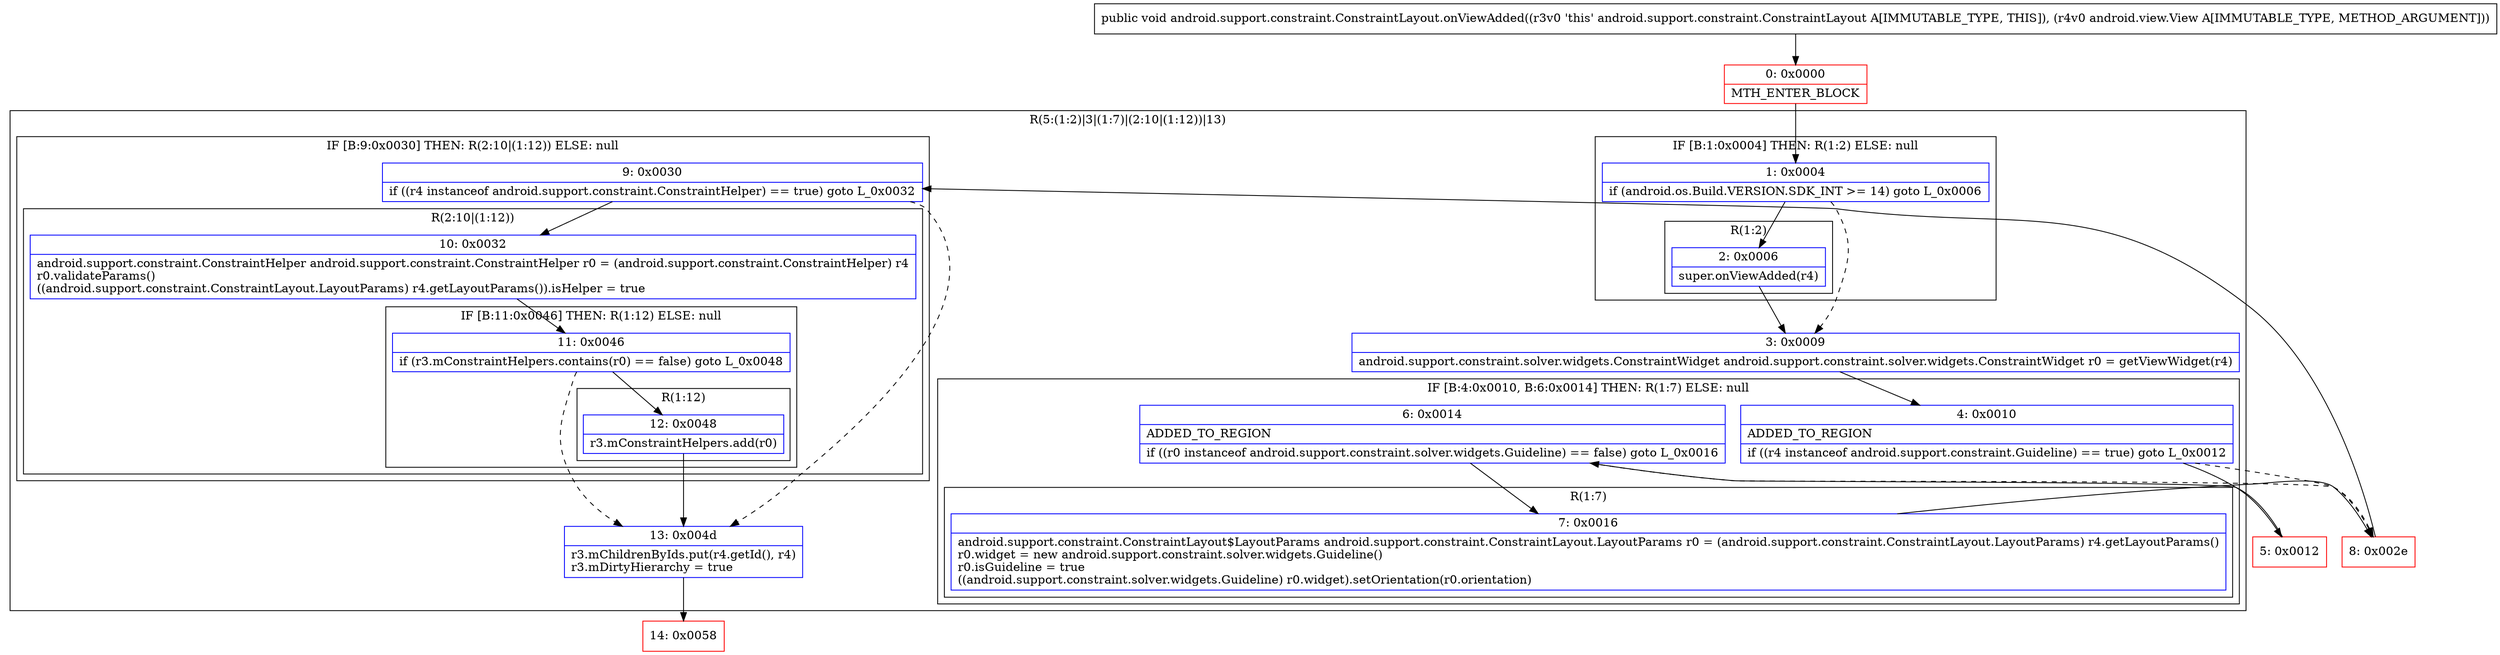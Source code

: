 digraph "CFG forandroid.support.constraint.ConstraintLayout.onViewAdded(Landroid\/view\/View;)V" {
subgraph cluster_Region_2100442676 {
label = "R(5:(1:2)|3|(1:7)|(2:10|(1:12))|13)";
node [shape=record,color=blue];
subgraph cluster_IfRegion_526539284 {
label = "IF [B:1:0x0004] THEN: R(1:2) ELSE: null";
node [shape=record,color=blue];
Node_1 [shape=record,label="{1\:\ 0x0004|if (android.os.Build.VERSION.SDK_INT \>= 14) goto L_0x0006\l}"];
subgraph cluster_Region_1632228627 {
label = "R(1:2)";
node [shape=record,color=blue];
Node_2 [shape=record,label="{2\:\ 0x0006|super.onViewAdded(r4)\l}"];
}
}
Node_3 [shape=record,label="{3\:\ 0x0009|android.support.constraint.solver.widgets.ConstraintWidget android.support.constraint.solver.widgets.ConstraintWidget r0 = getViewWidget(r4)\l}"];
subgraph cluster_IfRegion_483864810 {
label = "IF [B:4:0x0010, B:6:0x0014] THEN: R(1:7) ELSE: null";
node [shape=record,color=blue];
Node_4 [shape=record,label="{4\:\ 0x0010|ADDED_TO_REGION\l|if ((r4 instanceof android.support.constraint.Guideline) == true) goto L_0x0012\l}"];
Node_6 [shape=record,label="{6\:\ 0x0014|ADDED_TO_REGION\l|if ((r0 instanceof android.support.constraint.solver.widgets.Guideline) == false) goto L_0x0016\l}"];
subgraph cluster_Region_459761485 {
label = "R(1:7)";
node [shape=record,color=blue];
Node_7 [shape=record,label="{7\:\ 0x0016|android.support.constraint.ConstraintLayout$LayoutParams android.support.constraint.ConstraintLayout.LayoutParams r0 = (android.support.constraint.ConstraintLayout.LayoutParams) r4.getLayoutParams()\lr0.widget = new android.support.constraint.solver.widgets.Guideline()\lr0.isGuideline = true\l((android.support.constraint.solver.widgets.Guideline) r0.widget).setOrientation(r0.orientation)\l}"];
}
}
subgraph cluster_IfRegion_2136221060 {
label = "IF [B:9:0x0030] THEN: R(2:10|(1:12)) ELSE: null";
node [shape=record,color=blue];
Node_9 [shape=record,label="{9\:\ 0x0030|if ((r4 instanceof android.support.constraint.ConstraintHelper) == true) goto L_0x0032\l}"];
subgraph cluster_Region_473184911 {
label = "R(2:10|(1:12))";
node [shape=record,color=blue];
Node_10 [shape=record,label="{10\:\ 0x0032|android.support.constraint.ConstraintHelper android.support.constraint.ConstraintHelper r0 = (android.support.constraint.ConstraintHelper) r4\lr0.validateParams()\l((android.support.constraint.ConstraintLayout.LayoutParams) r4.getLayoutParams()).isHelper = true\l}"];
subgraph cluster_IfRegion_1383944184 {
label = "IF [B:11:0x0046] THEN: R(1:12) ELSE: null";
node [shape=record,color=blue];
Node_11 [shape=record,label="{11\:\ 0x0046|if (r3.mConstraintHelpers.contains(r0) == false) goto L_0x0048\l}"];
subgraph cluster_Region_1049772053 {
label = "R(1:12)";
node [shape=record,color=blue];
Node_12 [shape=record,label="{12\:\ 0x0048|r3.mConstraintHelpers.add(r0)\l}"];
}
}
}
}
Node_13 [shape=record,label="{13\:\ 0x004d|r3.mChildrenByIds.put(r4.getId(), r4)\lr3.mDirtyHierarchy = true\l}"];
}
Node_0 [shape=record,color=red,label="{0\:\ 0x0000|MTH_ENTER_BLOCK\l}"];
Node_5 [shape=record,color=red,label="{5\:\ 0x0012}"];
Node_8 [shape=record,color=red,label="{8\:\ 0x002e}"];
Node_14 [shape=record,color=red,label="{14\:\ 0x0058}"];
MethodNode[shape=record,label="{public void android.support.constraint.ConstraintLayout.onViewAdded((r3v0 'this' android.support.constraint.ConstraintLayout A[IMMUTABLE_TYPE, THIS]), (r4v0 android.view.View A[IMMUTABLE_TYPE, METHOD_ARGUMENT])) }"];
MethodNode -> Node_0;
Node_1 -> Node_2;
Node_1 -> Node_3[style=dashed];
Node_2 -> Node_3;
Node_3 -> Node_4;
Node_4 -> Node_5;
Node_4 -> Node_8[style=dashed];
Node_6 -> Node_7;
Node_6 -> Node_8[style=dashed];
Node_7 -> Node_8;
Node_9 -> Node_10;
Node_9 -> Node_13[style=dashed];
Node_10 -> Node_11;
Node_11 -> Node_12;
Node_11 -> Node_13[style=dashed];
Node_12 -> Node_13;
Node_13 -> Node_14;
Node_0 -> Node_1;
Node_5 -> Node_6;
Node_8 -> Node_9;
}

